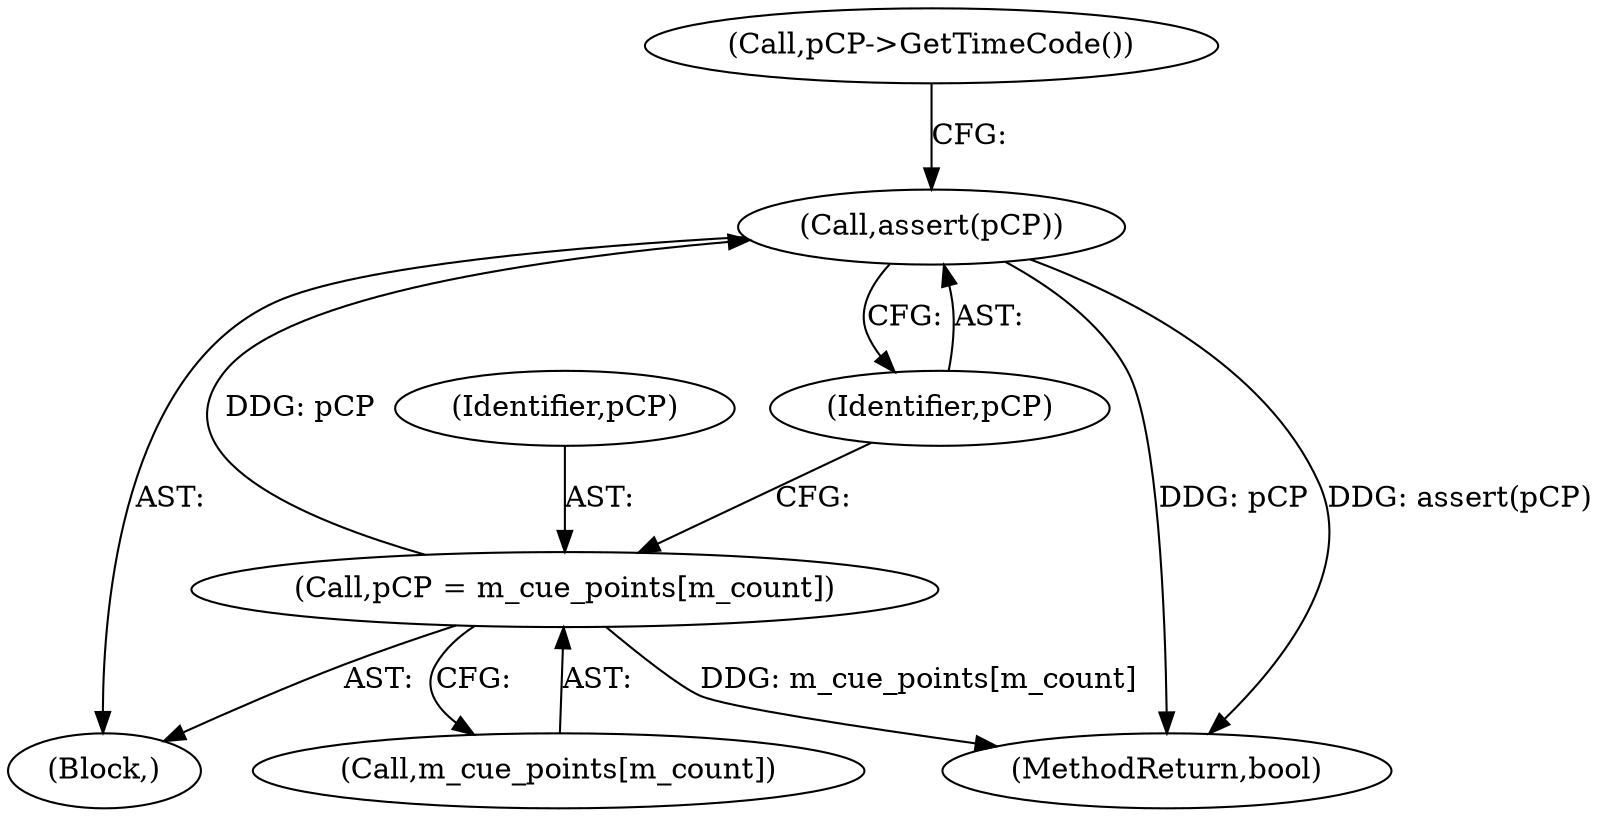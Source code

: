 digraph "1_Android_cc274e2abe8b2a6698a5c47d8aa4bb45f1f9538d_29@API" {
"1000206" [label="(Call,assert(pCP))"];
"1000201" [label="(Call,pCP = m_cue_points[m_count])"];
"1000203" [label="(Call,m_cue_points[m_count])"];
"1000206" [label="(Call,assert(pCP))"];
"1000132" [label="(Block,)"];
"1000243" [label="(MethodReturn,bool)"];
"1000201" [label="(Call,pCP = m_cue_points[m_count])"];
"1000211" [label="(Call,pCP->GetTimeCode())"];
"1000202" [label="(Identifier,pCP)"];
"1000207" [label="(Identifier,pCP)"];
"1000206" -> "1000132"  [label="AST: "];
"1000206" -> "1000207"  [label="CFG: "];
"1000207" -> "1000206"  [label="AST: "];
"1000211" -> "1000206"  [label="CFG: "];
"1000206" -> "1000243"  [label="DDG: pCP"];
"1000206" -> "1000243"  [label="DDG: assert(pCP)"];
"1000201" -> "1000206"  [label="DDG: pCP"];
"1000201" -> "1000132"  [label="AST: "];
"1000201" -> "1000203"  [label="CFG: "];
"1000202" -> "1000201"  [label="AST: "];
"1000203" -> "1000201"  [label="AST: "];
"1000207" -> "1000201"  [label="CFG: "];
"1000201" -> "1000243"  [label="DDG: m_cue_points[m_count]"];
}
